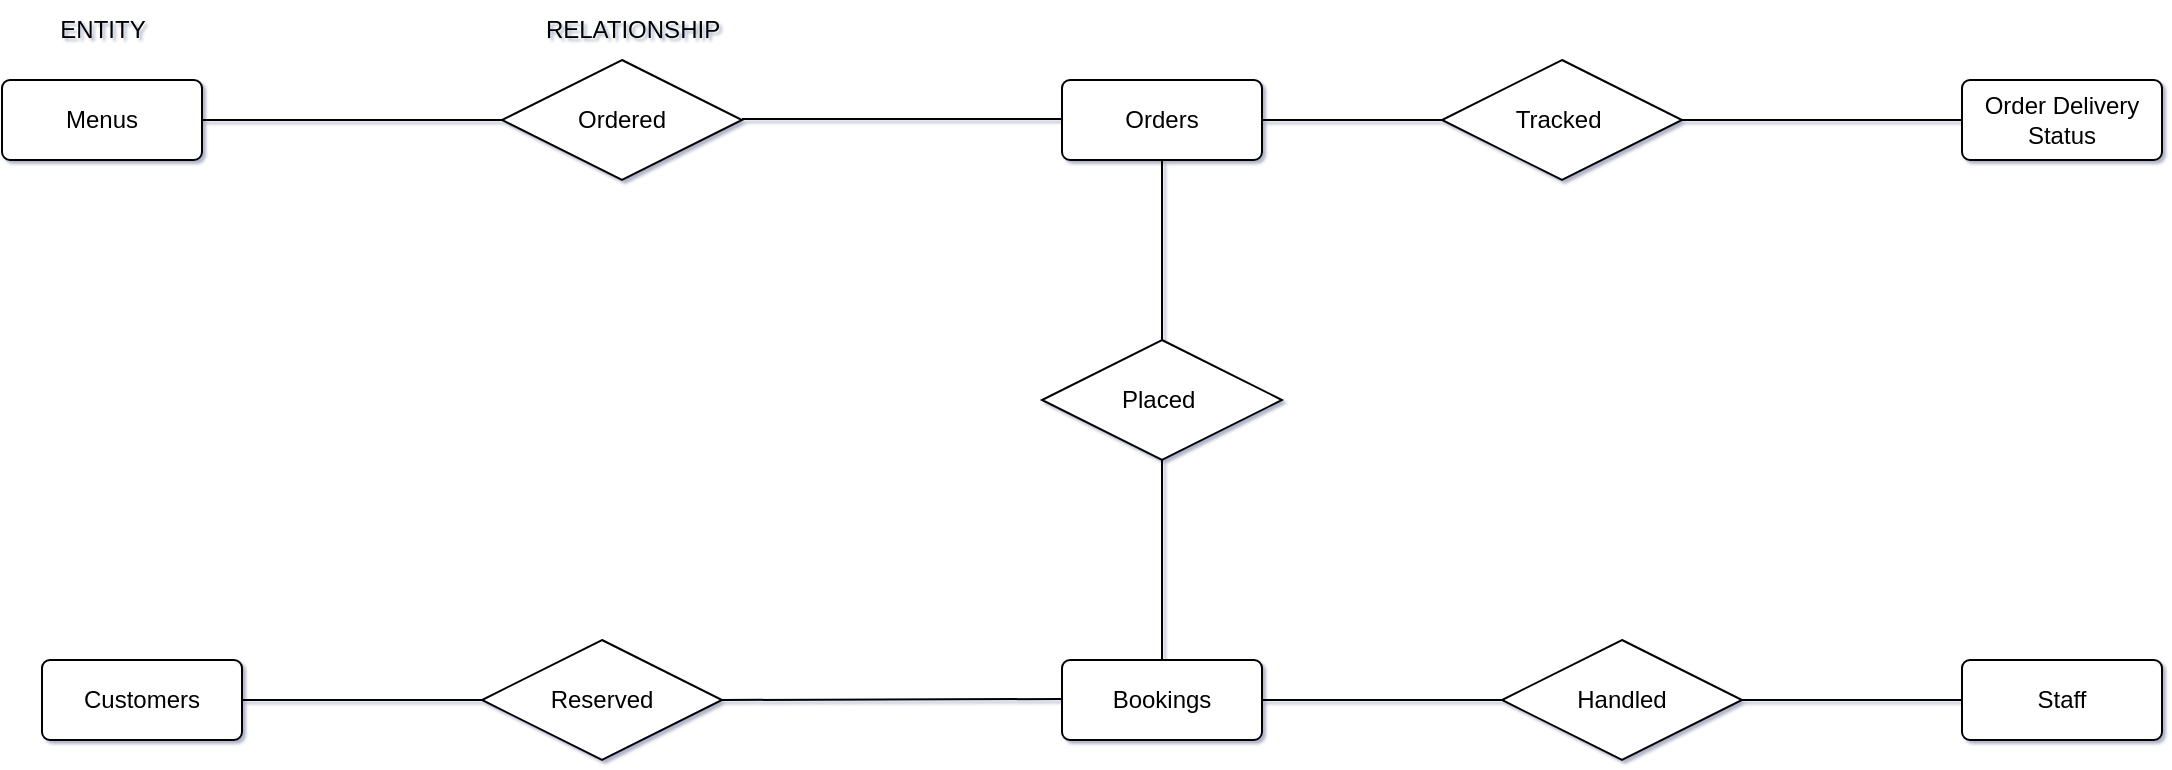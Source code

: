 <mxfile version="26.1.1" pages="2">
  <diagram id="C5RBs43oDa-KdzZeNtuy" name="Page-1">
    <mxGraphModel dx="1434" dy="833" grid="1" gridSize="10" guides="1" tooltips="1" connect="1" arrows="1" fold="1" page="1" pageScale="1" pageWidth="1169" pageHeight="827" background="none" math="0" shadow="1">
      <root>
        <mxCell id="WIyWlLk6GJQsqaUBKTNV-0" />
        <mxCell id="WIyWlLk6GJQsqaUBKTNV-1" parent="WIyWlLk6GJQsqaUBKTNV-0" />
        <mxCell id="av4xHqCjSDHcvdb_Rm_L-2" value="Menus" style="rounded=1;arcSize=10;whiteSpace=wrap;html=1;align=center;" vertex="1" parent="WIyWlLk6GJQsqaUBKTNV-1">
          <mxGeometry x="10" y="140" width="100" height="40" as="geometry" />
        </mxCell>
        <mxCell id="av4xHqCjSDHcvdb_Rm_L-3" value="Orders" style="rounded=1;arcSize=10;whiteSpace=wrap;html=1;align=center;" vertex="1" parent="WIyWlLk6GJQsqaUBKTNV-1">
          <mxGeometry x="540" y="140" width="100" height="40" as="geometry" />
        </mxCell>
        <mxCell id="av4xHqCjSDHcvdb_Rm_L-4" value="Order Delivery&lt;div&gt;Status&lt;/div&gt;" style="rounded=1;arcSize=10;whiteSpace=wrap;html=1;align=center;" vertex="1" parent="WIyWlLk6GJQsqaUBKTNV-1">
          <mxGeometry x="990" y="140" width="100" height="40" as="geometry" />
        </mxCell>
        <mxCell id="av4xHqCjSDHcvdb_Rm_L-5" value="Ordered" style="shape=rhombus;perimeter=rhombusPerimeter;whiteSpace=wrap;html=1;align=center;" vertex="1" parent="WIyWlLk6GJQsqaUBKTNV-1">
          <mxGeometry x="260" y="130" width="120" height="60" as="geometry" />
        </mxCell>
        <mxCell id="av4xHqCjSDHcvdb_Rm_L-6" value="Tracked&amp;nbsp;" style="shape=rhombus;perimeter=rhombusPerimeter;whiteSpace=wrap;html=1;align=center;" vertex="1" parent="WIyWlLk6GJQsqaUBKTNV-1">
          <mxGeometry x="730" y="130" width="120" height="60" as="geometry" />
        </mxCell>
        <mxCell id="m0RRnaIdB3__Q9ZLl9yL-17" style="edgeStyle=orthogonalEdgeStyle;rounded=0;orthogonalLoop=1;jettySize=auto;html=1;exitX=0.5;exitY=0;exitDx=0;exitDy=0;" edge="1" parent="WIyWlLk6GJQsqaUBKTNV-1" source="av4xHqCjSDHcvdb_Rm_L-13">
          <mxGeometry relative="1" as="geometry">
            <mxPoint x="590" y="440" as="targetPoint" />
          </mxGeometry>
        </mxCell>
        <mxCell id="av4xHqCjSDHcvdb_Rm_L-13" value="Bookings" style="rounded=1;arcSize=10;whiteSpace=wrap;html=1;align=center;" vertex="1" parent="WIyWlLk6GJQsqaUBKTNV-1">
          <mxGeometry x="540" y="430" width="100" height="40" as="geometry" />
        </mxCell>
        <mxCell id="av4xHqCjSDHcvdb_Rm_L-14" value="Placed&amp;nbsp;" style="shape=rhombus;perimeter=rhombusPerimeter;whiteSpace=wrap;html=1;align=center;" vertex="1" parent="WIyWlLk6GJQsqaUBKTNV-1">
          <mxGeometry x="530" y="270" width="120" height="60" as="geometry" />
        </mxCell>
        <mxCell id="m0RRnaIdB3__Q9ZLl9yL-0" value="Customers" style="rounded=1;arcSize=10;whiteSpace=wrap;html=1;align=center;" vertex="1" parent="WIyWlLk6GJQsqaUBKTNV-1">
          <mxGeometry x="30" y="430" width="100" height="40" as="geometry" />
        </mxCell>
        <mxCell id="m0RRnaIdB3__Q9ZLl9yL-1" value="Reserved" style="shape=rhombus;perimeter=rhombusPerimeter;whiteSpace=wrap;html=1;align=center;" vertex="1" parent="WIyWlLk6GJQsqaUBKTNV-1">
          <mxGeometry x="250" y="420" width="120" height="60" as="geometry" />
        </mxCell>
        <mxCell id="m0RRnaIdB3__Q9ZLl9yL-6" value="" style="line;strokeWidth=1;rotatable=0;dashed=0;labelPosition=right;align=left;verticalAlign=middle;spacingTop=0;spacingLeft=6;points=[];portConstraint=eastwest;" vertex="1" parent="WIyWlLk6GJQsqaUBKTNV-1">
          <mxGeometry x="640" y="155" width="90" height="10" as="geometry" />
        </mxCell>
        <mxCell id="m0RRnaIdB3__Q9ZLl9yL-7" value="" style="endArrow=none;html=1;rounded=0;" edge="1" parent="WIyWlLk6GJQsqaUBKTNV-1">
          <mxGeometry relative="1" as="geometry">
            <mxPoint x="380" y="159.5" as="sourcePoint" />
            <mxPoint x="540" y="159.5" as="targetPoint" />
          </mxGeometry>
        </mxCell>
        <mxCell id="m0RRnaIdB3__Q9ZLl9yL-9" value="" style="endArrow=none;html=1;rounded=0;exitX=1;exitY=0.5;exitDx=0;exitDy=0;" edge="1" parent="WIyWlLk6GJQsqaUBKTNV-1" source="av4xHqCjSDHcvdb_Rm_L-2">
          <mxGeometry relative="1" as="geometry">
            <mxPoint x="120" y="159.5" as="sourcePoint" />
            <mxPoint x="260" y="160" as="targetPoint" />
          </mxGeometry>
        </mxCell>
        <mxCell id="m0RRnaIdB3__Q9ZLl9yL-5" value="" style="line;strokeWidth=1;rotatable=0;dashed=0;labelPosition=right;align=left;verticalAlign=middle;spacingTop=0;spacingLeft=6;points=[];portConstraint=eastwest;" vertex="1" parent="WIyWlLk6GJQsqaUBKTNV-1">
          <mxGeometry x="850" y="155" width="140" height="10" as="geometry" />
        </mxCell>
        <mxCell id="m0RRnaIdB3__Q9ZLl9yL-14" value="" style="endArrow=none;html=1;rounded=0;exitX=0.5;exitY=1;exitDx=0;exitDy=0;" edge="1" parent="WIyWlLk6GJQsqaUBKTNV-1" source="av4xHqCjSDHcvdb_Rm_L-3" target="av4xHqCjSDHcvdb_Rm_L-14">
          <mxGeometry relative="1" as="geometry">
            <mxPoint x="510" y="230" as="sourcePoint" />
            <mxPoint x="670" y="230" as="targetPoint" />
            <Array as="points">
              <mxPoint x="590" y="240" />
            </Array>
          </mxGeometry>
        </mxCell>
        <mxCell id="m0RRnaIdB3__Q9ZLl9yL-16" value="" style="endArrow=none;html=1;rounded=0;exitX=0.5;exitY=1;exitDx=0;exitDy=0;" edge="1" parent="WIyWlLk6GJQsqaUBKTNV-1" source="av4xHqCjSDHcvdb_Rm_L-14">
          <mxGeometry relative="1" as="geometry">
            <mxPoint x="490" y="420" as="sourcePoint" />
            <mxPoint x="590" y="430" as="targetPoint" />
          </mxGeometry>
        </mxCell>
        <mxCell id="m0RRnaIdB3__Q9ZLl9yL-19" value="" style="endArrow=none;html=1;rounded=0;exitX=1;exitY=0.5;exitDx=0;exitDy=0;" edge="1" parent="WIyWlLk6GJQsqaUBKTNV-1" source="m0RRnaIdB3__Q9ZLl9yL-1">
          <mxGeometry relative="1" as="geometry">
            <mxPoint x="380" y="449.5" as="sourcePoint" />
            <mxPoint x="540" y="449.5" as="targetPoint" />
            <Array as="points" />
          </mxGeometry>
        </mxCell>
        <mxCell id="m0RRnaIdB3__Q9ZLl9yL-21" value="" style="line;strokeWidth=1;rotatable=0;dashed=0;labelPosition=right;align=left;verticalAlign=middle;spacingTop=0;spacingLeft=6;points=[];portConstraint=eastwest;" vertex="1" parent="WIyWlLk6GJQsqaUBKTNV-1">
          <mxGeometry x="130" y="445" width="120" height="10" as="geometry" />
        </mxCell>
        <mxCell id="m0RRnaIdB3__Q9ZLl9yL-23" value="Staff" style="rounded=1;arcSize=10;whiteSpace=wrap;html=1;align=center;" vertex="1" parent="WIyWlLk6GJQsqaUBKTNV-1">
          <mxGeometry x="990" y="430" width="100" height="40" as="geometry" />
        </mxCell>
        <mxCell id="m0RRnaIdB3__Q9ZLl9yL-24" value="Handled" style="shape=rhombus;perimeter=rhombusPerimeter;whiteSpace=wrap;html=1;align=center;" vertex="1" parent="WIyWlLk6GJQsqaUBKTNV-1">
          <mxGeometry x="760" y="420" width="120" height="60" as="geometry" />
        </mxCell>
        <mxCell id="m0RRnaIdB3__Q9ZLl9yL-25" value="" style="line;strokeWidth=1;rotatable=0;dashed=0;labelPosition=right;align=left;verticalAlign=middle;spacingTop=0;spacingLeft=6;points=[];portConstraint=eastwest;" vertex="1" parent="WIyWlLk6GJQsqaUBKTNV-1">
          <mxGeometry x="640" y="445" width="120" height="10" as="geometry" />
        </mxCell>
        <mxCell id="m0RRnaIdB3__Q9ZLl9yL-26" value="" style="line;strokeWidth=1;rotatable=0;dashed=0;labelPosition=right;align=left;verticalAlign=middle;spacingTop=0;spacingLeft=6;points=[];portConstraint=eastwest;" vertex="1" parent="WIyWlLk6GJQsqaUBKTNV-1">
          <mxGeometry x="880" y="445" width="110" height="10" as="geometry" />
        </mxCell>
        <mxCell id="LLdyrN0YOCdEpBnMR91L-1" value="ENTITY" style="text;html=1;align=center;verticalAlign=middle;resizable=0;points=[];autosize=1;strokeColor=none;fillColor=none;" vertex="1" parent="WIyWlLk6GJQsqaUBKTNV-1">
          <mxGeometry x="25" y="100" width="70" height="30" as="geometry" />
        </mxCell>
        <mxCell id="LLdyrN0YOCdEpBnMR91L-2" value="RELATIONSHIP" style="text;html=1;align=center;verticalAlign=middle;resizable=0;points=[];autosize=1;strokeColor=none;fillColor=none;" vertex="1" parent="WIyWlLk6GJQsqaUBKTNV-1">
          <mxGeometry x="270" y="100" width="110" height="30" as="geometry" />
        </mxCell>
      </root>
    </mxGraphModel>
  </diagram>
  <diagram id="TRwtVuFiXbBQEnjJQKV3" name="Page-2">
    <mxGraphModel dx="1434" dy="833" grid="1" gridSize="10" guides="1" tooltips="1" connect="1" arrows="1" fold="1" page="1" pageScale="1" pageWidth="1169" pageHeight="827" math="0" shadow="1">
      <root>
        <mxCell id="0" />
        <mxCell id="1" parent="0" />
        <mxCell id="u8JlCcxTNi19yiiQ3hsz-1" value="Menus" style="shape=table;startSize=30;container=1;collapsible=1;childLayout=tableLayout;fixedRows=1;rowLines=0;fontStyle=1;align=center;resizeLast=1;html=1;" parent="1" vertex="1">
          <mxGeometry x="50" y="140" width="180" height="180" as="geometry" />
        </mxCell>
        <mxCell id="u8JlCcxTNi19yiiQ3hsz-2" value="" style="shape=tableRow;horizontal=0;startSize=0;swimlaneHead=0;swimlaneBody=0;fillColor=none;collapsible=0;dropTarget=0;points=[[0,0.5],[1,0.5]];portConstraint=eastwest;top=0;left=0;right=0;bottom=1;" parent="u8JlCcxTNi19yiiQ3hsz-1" vertex="1">
          <mxGeometry y="30" width="180" height="30" as="geometry" />
        </mxCell>
        <mxCell id="u8JlCcxTNi19yiiQ3hsz-3" value="PK" style="shape=partialRectangle;connectable=0;fillColor=none;top=0;left=0;bottom=0;right=0;fontStyle=1;overflow=hidden;whiteSpace=wrap;html=1;" parent="u8JlCcxTNi19yiiQ3hsz-2" vertex="1">
          <mxGeometry width="30" height="30" as="geometry">
            <mxRectangle width="30" height="30" as="alternateBounds" />
          </mxGeometry>
        </mxCell>
        <mxCell id="u8JlCcxTNi19yiiQ3hsz-4" value="Menu_ID" style="shape=partialRectangle;connectable=0;fillColor=none;top=0;left=0;bottom=0;right=0;align=left;spacingLeft=6;fontStyle=5;overflow=hidden;whiteSpace=wrap;html=1;" parent="u8JlCcxTNi19yiiQ3hsz-2" vertex="1">
          <mxGeometry x="30" width="150" height="30" as="geometry">
            <mxRectangle width="150" height="30" as="alternateBounds" />
          </mxGeometry>
        </mxCell>
        <mxCell id="u8JlCcxTNi19yiiQ3hsz-5" value="" style="shape=tableRow;horizontal=0;startSize=0;swimlaneHead=0;swimlaneBody=0;fillColor=none;collapsible=0;dropTarget=0;points=[[0,0.5],[1,0.5]];portConstraint=eastwest;top=0;left=0;right=0;bottom=0;" parent="u8JlCcxTNi19yiiQ3hsz-1" vertex="1">
          <mxGeometry y="60" width="180" height="30" as="geometry" />
        </mxCell>
        <mxCell id="u8JlCcxTNi19yiiQ3hsz-6" value="" style="shape=partialRectangle;connectable=0;fillColor=none;top=0;left=0;bottom=0;right=0;editable=1;overflow=hidden;whiteSpace=wrap;html=1;" parent="u8JlCcxTNi19yiiQ3hsz-5" vertex="1">
          <mxGeometry width="30" height="30" as="geometry">
            <mxRectangle width="30" height="30" as="alternateBounds" />
          </mxGeometry>
        </mxCell>
        <mxCell id="u8JlCcxTNi19yiiQ3hsz-7" value="Menu_Item" style="shape=partialRectangle;connectable=0;fillColor=none;top=0;left=0;bottom=0;right=0;align=left;spacingLeft=6;overflow=hidden;whiteSpace=wrap;html=1;" parent="u8JlCcxTNi19yiiQ3hsz-5" vertex="1">
          <mxGeometry x="30" width="150" height="30" as="geometry">
            <mxRectangle width="150" height="30" as="alternateBounds" />
          </mxGeometry>
        </mxCell>
        <mxCell id="u8JlCcxTNi19yiiQ3hsz-8" value="" style="shape=tableRow;horizontal=0;startSize=0;swimlaneHead=0;swimlaneBody=0;fillColor=none;collapsible=0;dropTarget=0;points=[[0,0.5],[1,0.5]];portConstraint=eastwest;top=0;left=0;right=0;bottom=0;" parent="u8JlCcxTNi19yiiQ3hsz-1" vertex="1">
          <mxGeometry y="90" width="180" height="30" as="geometry" />
        </mxCell>
        <mxCell id="u8JlCcxTNi19yiiQ3hsz-9" value="" style="shape=partialRectangle;connectable=0;fillColor=none;top=0;left=0;bottom=0;right=0;editable=1;overflow=hidden;whiteSpace=wrap;html=1;" parent="u8JlCcxTNi19yiiQ3hsz-8" vertex="1">
          <mxGeometry width="30" height="30" as="geometry">
            <mxRectangle width="30" height="30" as="alternateBounds" />
          </mxGeometry>
        </mxCell>
        <mxCell id="u8JlCcxTNi19yiiQ3hsz-10" value="Menu_Type" style="shape=partialRectangle;connectable=0;fillColor=none;top=0;left=0;bottom=0;right=0;align=left;spacingLeft=6;overflow=hidden;whiteSpace=wrap;html=1;" parent="u8JlCcxTNi19yiiQ3hsz-8" vertex="1">
          <mxGeometry x="30" width="150" height="30" as="geometry">
            <mxRectangle width="150" height="30" as="alternateBounds" />
          </mxGeometry>
        </mxCell>
        <mxCell id="u8JlCcxTNi19yiiQ3hsz-11" value="" style="shape=tableRow;horizontal=0;startSize=0;swimlaneHead=0;swimlaneBody=0;fillColor=none;collapsible=0;dropTarget=0;points=[[0,0.5],[1,0.5]];portConstraint=eastwest;top=0;left=0;right=0;bottom=0;" parent="u8JlCcxTNi19yiiQ3hsz-1" vertex="1">
          <mxGeometry y="120" width="180" height="30" as="geometry" />
        </mxCell>
        <mxCell id="u8JlCcxTNi19yiiQ3hsz-12" value="" style="shape=partialRectangle;connectable=0;fillColor=none;top=0;left=0;bottom=0;right=0;editable=1;overflow=hidden;whiteSpace=wrap;html=1;" parent="u8JlCcxTNi19yiiQ3hsz-11" vertex="1">
          <mxGeometry width="30" height="30" as="geometry">
            <mxRectangle width="30" height="30" as="alternateBounds" />
          </mxGeometry>
        </mxCell>
        <mxCell id="u8JlCcxTNi19yiiQ3hsz-13" value="Cuisine&amp;nbsp;" style="shape=partialRectangle;connectable=0;fillColor=none;top=0;left=0;bottom=0;right=0;align=left;spacingLeft=6;overflow=hidden;whiteSpace=wrap;html=1;" parent="u8JlCcxTNi19yiiQ3hsz-11" vertex="1">
          <mxGeometry x="30" width="150" height="30" as="geometry">
            <mxRectangle width="150" height="30" as="alternateBounds" />
          </mxGeometry>
        </mxCell>
        <mxCell id="u8JlCcxTNi19yiiQ3hsz-122" value="" style="shape=tableRow;horizontal=0;startSize=0;swimlaneHead=0;swimlaneBody=0;fillColor=none;collapsible=0;dropTarget=0;points=[[0,0.5],[1,0.5]];portConstraint=eastwest;top=0;left=0;right=0;bottom=0;" parent="u8JlCcxTNi19yiiQ3hsz-1" vertex="1">
          <mxGeometry y="150" width="180" height="30" as="geometry" />
        </mxCell>
        <mxCell id="u8JlCcxTNi19yiiQ3hsz-123" value="" style="shape=partialRectangle;connectable=0;fillColor=none;top=0;left=0;bottom=0;right=0;editable=1;overflow=hidden;whiteSpace=wrap;html=1;" parent="u8JlCcxTNi19yiiQ3hsz-122" vertex="1">
          <mxGeometry width="30" height="30" as="geometry">
            <mxRectangle width="30" height="30" as="alternateBounds" />
          </mxGeometry>
        </mxCell>
        <mxCell id="u8JlCcxTNi19yiiQ3hsz-124" value="Price" style="shape=partialRectangle;connectable=0;fillColor=none;top=0;left=0;bottom=0;right=0;align=left;spacingLeft=6;overflow=hidden;whiteSpace=wrap;html=1;" parent="u8JlCcxTNi19yiiQ3hsz-122" vertex="1">
          <mxGeometry x="30" width="150" height="30" as="geometry">
            <mxRectangle width="150" height="30" as="alternateBounds" />
          </mxGeometry>
        </mxCell>
        <mxCell id="-wfafzFyJL1dHPv_Vc5X-53" value="" style="fontSize=12;html=1;endArrow=ERzeroToMany;startArrow=ERmandOne;rounded=0;edgeStyle=orthogonalEdgeStyle;curved=1;entryX=1;entryY=0.5;entryDx=0;entryDy=0;exitX=0.006;exitY=0.733;exitDx=0;exitDy=0;exitPerimeter=0;" parent="1" source="u8JlCcxTNi19yiiQ3hsz-80" target="-wfafzFyJL1dHPv_Vc5X-23" edge="1">
          <mxGeometry width="100" height="100" relative="1" as="geometry">
            <mxPoint x="900" y="670" as="sourcePoint" />
            <mxPoint x="740" y="530" as="targetPoint" />
            <Array as="points">
              <mxPoint x="900" y="562" />
              <mxPoint x="900" y="585" />
              <mxPoint x="741" y="585" />
              <mxPoint x="741" y="605" />
            </Array>
          </mxGeometry>
        </mxCell>
        <mxCell id="u8JlCcxTNi19yiiQ3hsz-27" value="Orders" style="shape=table;startSize=30;container=1;collapsible=1;childLayout=tableLayout;fixedRows=1;rowLines=0;fontStyle=1;align=center;resizeLast=1;html=1;whiteSpace=wrap;" parent="1" vertex="1">
          <mxGeometry x="495" y="140" width="185" height="220" as="geometry" />
        </mxCell>
        <mxCell id="u8JlCcxTNi19yiiQ3hsz-28" value="" style="shape=tableRow;horizontal=0;startSize=0;swimlaneHead=0;swimlaneBody=0;fillColor=none;collapsible=0;dropTarget=0;points=[[0,0.5],[1,0.5]];portConstraint=eastwest;top=0;left=0;right=0;bottom=0;html=1;" parent="u8JlCcxTNi19yiiQ3hsz-27" vertex="1">
          <mxGeometry y="30" width="185" height="30" as="geometry" />
        </mxCell>
        <mxCell id="u8JlCcxTNi19yiiQ3hsz-29" value="PK" style="shape=partialRectangle;connectable=0;fillColor=none;top=0;left=0;bottom=0;right=0;fontStyle=1;overflow=hidden;html=1;whiteSpace=wrap;" parent="u8JlCcxTNi19yiiQ3hsz-28" vertex="1">
          <mxGeometry width="45" height="30" as="geometry">
            <mxRectangle width="45" height="30" as="alternateBounds" />
          </mxGeometry>
        </mxCell>
        <mxCell id="u8JlCcxTNi19yiiQ3hsz-30" value="Order_ID" style="shape=partialRectangle;connectable=0;fillColor=none;top=0;left=0;bottom=0;right=0;align=left;spacingLeft=6;fontStyle=5;overflow=hidden;html=1;whiteSpace=wrap;" parent="u8JlCcxTNi19yiiQ3hsz-28" vertex="1">
          <mxGeometry x="45" width="140" height="30" as="geometry">
            <mxRectangle width="140" height="30" as="alternateBounds" />
          </mxGeometry>
        </mxCell>
        <mxCell id="u8JlCcxTNi19yiiQ3hsz-31" value="" style="shape=tableRow;horizontal=0;startSize=0;swimlaneHead=0;swimlaneBody=0;fillColor=none;collapsible=0;dropTarget=0;points=[[0,0.5],[1,0.5]];portConstraint=eastwest;top=0;left=0;right=0;bottom=1;html=1;" parent="u8JlCcxTNi19yiiQ3hsz-27" vertex="1">
          <mxGeometry y="60" width="185" height="40" as="geometry" />
        </mxCell>
        <mxCell id="u8JlCcxTNi19yiiQ3hsz-32" value="FK1" style="shape=partialRectangle;connectable=0;fillColor=none;top=0;left=0;bottom=0;right=0;fontStyle=1;overflow=hidden;html=1;whiteSpace=wrap;" parent="u8JlCcxTNi19yiiQ3hsz-31" vertex="1">
          <mxGeometry width="45" height="40" as="geometry">
            <mxRectangle width="45" height="40" as="alternateBounds" />
          </mxGeometry>
        </mxCell>
        <mxCell id="u8JlCcxTNi19yiiQ3hsz-33" value="Menu_ID" style="shape=partialRectangle;connectable=0;fillColor=none;top=0;left=0;bottom=0;right=0;align=left;spacingLeft=6;fontStyle=5;overflow=hidden;html=1;whiteSpace=wrap;" parent="u8JlCcxTNi19yiiQ3hsz-31" vertex="1">
          <mxGeometry x="45" width="140" height="40" as="geometry">
            <mxRectangle width="140" height="40" as="alternateBounds" />
          </mxGeometry>
        </mxCell>
        <mxCell id="-wfafzFyJL1dHPv_Vc5X-14" value="" style="shape=tableRow;horizontal=0;startSize=0;swimlaneHead=0;swimlaneBody=0;fillColor=none;collapsible=0;dropTarget=0;points=[[0,0.5],[1,0.5]];portConstraint=eastwest;top=0;left=0;right=0;bottom=1;html=1;" parent="u8JlCcxTNi19yiiQ3hsz-27" vertex="1">
          <mxGeometry y="100" width="185" height="30" as="geometry" />
        </mxCell>
        <mxCell id="-wfafzFyJL1dHPv_Vc5X-15" value="FK2" style="shape=partialRectangle;connectable=0;fillColor=none;top=0;left=0;bottom=0;right=0;fontStyle=1;overflow=hidden;html=1;whiteSpace=wrap;" parent="-wfafzFyJL1dHPv_Vc5X-14" vertex="1">
          <mxGeometry width="45" height="30" as="geometry">
            <mxRectangle width="45" height="30" as="alternateBounds" />
          </mxGeometry>
        </mxCell>
        <mxCell id="-wfafzFyJL1dHPv_Vc5X-16" value="Status_ID" style="shape=partialRectangle;connectable=0;fillColor=none;top=0;left=0;bottom=0;right=0;align=left;spacingLeft=6;fontStyle=5;overflow=hidden;html=1;whiteSpace=wrap;" parent="-wfafzFyJL1dHPv_Vc5X-14" vertex="1">
          <mxGeometry x="45" width="140" height="30" as="geometry">
            <mxRectangle width="140" height="30" as="alternateBounds" />
          </mxGeometry>
        </mxCell>
        <mxCell id="-wfafzFyJL1dHPv_Vc5X-17" value="" style="shape=tableRow;horizontal=0;startSize=0;swimlaneHead=0;swimlaneBody=0;fillColor=none;collapsible=0;dropTarget=0;points=[[0,0.5],[1,0.5]];portConstraint=eastwest;top=0;left=0;right=0;bottom=1;html=1;" parent="u8JlCcxTNi19yiiQ3hsz-27" vertex="1">
          <mxGeometry y="130" width="185" height="30" as="geometry" />
        </mxCell>
        <mxCell id="-wfafzFyJL1dHPv_Vc5X-18" value="FK3" style="shape=partialRectangle;connectable=0;fillColor=none;top=0;left=0;bottom=0;right=0;fontStyle=1;overflow=hidden;html=1;whiteSpace=wrap;" parent="-wfafzFyJL1dHPv_Vc5X-17" vertex="1">
          <mxGeometry width="45" height="30" as="geometry">
            <mxRectangle width="45" height="30" as="alternateBounds" />
          </mxGeometry>
        </mxCell>
        <mxCell id="-wfafzFyJL1dHPv_Vc5X-19" value="Booking_ID" style="shape=partialRectangle;connectable=0;fillColor=none;top=0;left=0;bottom=0;right=0;align=left;spacingLeft=6;fontStyle=5;overflow=hidden;html=1;whiteSpace=wrap;" parent="-wfafzFyJL1dHPv_Vc5X-17" vertex="1">
          <mxGeometry x="45" width="140" height="30" as="geometry">
            <mxRectangle width="140" height="30" as="alternateBounds" />
          </mxGeometry>
        </mxCell>
        <mxCell id="u8JlCcxTNi19yiiQ3hsz-34" value="" style="shape=tableRow;horizontal=0;startSize=0;swimlaneHead=0;swimlaneBody=0;fillColor=none;collapsible=0;dropTarget=0;points=[[0,0.5],[1,0.5]];portConstraint=eastwest;top=0;left=0;right=0;bottom=0;html=1;" parent="u8JlCcxTNi19yiiQ3hsz-27" vertex="1">
          <mxGeometry y="160" width="185" height="30" as="geometry" />
        </mxCell>
        <mxCell id="u8JlCcxTNi19yiiQ3hsz-35" value="" style="shape=partialRectangle;connectable=0;fillColor=none;top=0;left=0;bottom=0;right=0;editable=1;overflow=hidden;html=1;whiteSpace=wrap;" parent="u8JlCcxTNi19yiiQ3hsz-34" vertex="1">
          <mxGeometry width="45" height="30" as="geometry">
            <mxRectangle width="45" height="30" as="alternateBounds" />
          </mxGeometry>
        </mxCell>
        <mxCell id="u8JlCcxTNi19yiiQ3hsz-36" value="Quantity" style="shape=partialRectangle;connectable=0;fillColor=none;top=0;left=0;bottom=0;right=0;align=left;spacingLeft=6;overflow=hidden;html=1;whiteSpace=wrap;" parent="u8JlCcxTNi19yiiQ3hsz-34" vertex="1">
          <mxGeometry x="45" width="140" height="30" as="geometry">
            <mxRectangle width="140" height="30" as="alternateBounds" />
          </mxGeometry>
        </mxCell>
        <mxCell id="-wfafzFyJL1dHPv_Vc5X-75" value="" style="shape=tableRow;horizontal=0;startSize=0;swimlaneHead=0;swimlaneBody=0;fillColor=none;collapsible=0;dropTarget=0;points=[[0,0.5],[1,0.5]];portConstraint=eastwest;top=0;left=0;right=0;bottom=0;html=1;" parent="u8JlCcxTNi19yiiQ3hsz-27" vertex="1">
          <mxGeometry y="190" width="185" height="30" as="geometry" />
        </mxCell>
        <mxCell id="-wfafzFyJL1dHPv_Vc5X-76" value="" style="shape=partialRectangle;connectable=0;fillColor=none;top=0;left=0;bottom=0;right=0;editable=1;overflow=hidden;html=1;whiteSpace=wrap;" parent="-wfafzFyJL1dHPv_Vc5X-75" vertex="1">
          <mxGeometry width="45" height="30" as="geometry">
            <mxRectangle width="45" height="30" as="alternateBounds" />
          </mxGeometry>
        </mxCell>
        <mxCell id="-wfafzFyJL1dHPv_Vc5X-77" value="Bill_Amount" style="shape=partialRectangle;connectable=0;fillColor=none;top=0;left=0;bottom=0;right=0;align=left;spacingLeft=6;overflow=hidden;html=1;whiteSpace=wrap;" parent="-wfafzFyJL1dHPv_Vc5X-75" vertex="1">
          <mxGeometry x="45" width="140" height="30" as="geometry">
            <mxRectangle width="140" height="30" as="alternateBounds" />
          </mxGeometry>
        </mxCell>
        <mxCell id="u8JlCcxTNi19yiiQ3hsz-40" value="Bookings" style="shape=table;startSize=30;container=1;collapsible=1;childLayout=tableLayout;fixedRows=1;rowLines=0;fontStyle=1;align=center;resizeLast=1;html=1;whiteSpace=wrap;" parent="1" vertex="1">
          <mxGeometry x="510" y="500" width="180" height="180" as="geometry" />
        </mxCell>
        <mxCell id="u8JlCcxTNi19yiiQ3hsz-41" value="" style="shape=tableRow;horizontal=0;startSize=0;swimlaneHead=0;swimlaneBody=0;fillColor=none;collapsible=0;dropTarget=0;points=[[0,0.5],[1,0.5]];portConstraint=eastwest;top=0;left=0;right=0;bottom=0;html=1;" parent="u8JlCcxTNi19yiiQ3hsz-40" vertex="1">
          <mxGeometry y="30" width="180" height="30" as="geometry" />
        </mxCell>
        <mxCell id="u8JlCcxTNi19yiiQ3hsz-42" value="PK" style="shape=partialRectangle;connectable=0;fillColor=none;top=0;left=0;bottom=0;right=0;fontStyle=1;overflow=hidden;html=1;whiteSpace=wrap;" parent="u8JlCcxTNi19yiiQ3hsz-41" vertex="1">
          <mxGeometry width="40" height="30" as="geometry">
            <mxRectangle width="40" height="30" as="alternateBounds" />
          </mxGeometry>
        </mxCell>
        <mxCell id="u8JlCcxTNi19yiiQ3hsz-43" value="Booking_ID" style="shape=partialRectangle;connectable=0;fillColor=none;top=0;left=0;bottom=0;right=0;align=left;spacingLeft=6;fontStyle=5;overflow=hidden;html=1;whiteSpace=wrap;" parent="u8JlCcxTNi19yiiQ3hsz-41" vertex="1">
          <mxGeometry x="40" width="140" height="30" as="geometry">
            <mxRectangle width="140" height="30" as="alternateBounds" />
          </mxGeometry>
        </mxCell>
        <mxCell id="u8JlCcxTNi19yiiQ3hsz-44" value="" style="shape=tableRow;horizontal=0;startSize=0;swimlaneHead=0;swimlaneBody=0;fillColor=none;collapsible=0;dropTarget=0;points=[[0,0.5],[1,0.5]];portConstraint=eastwest;top=0;left=0;right=0;bottom=1;html=1;" parent="u8JlCcxTNi19yiiQ3hsz-40" vertex="1">
          <mxGeometry y="60" width="180" height="30" as="geometry" />
        </mxCell>
        <mxCell id="u8JlCcxTNi19yiiQ3hsz-45" value="FK1" style="shape=partialRectangle;connectable=0;fillColor=none;top=0;left=0;bottom=0;right=0;fontStyle=1;overflow=hidden;html=1;whiteSpace=wrap;" parent="u8JlCcxTNi19yiiQ3hsz-44" vertex="1">
          <mxGeometry width="40" height="30" as="geometry">
            <mxRectangle width="40" height="30" as="alternateBounds" />
          </mxGeometry>
        </mxCell>
        <mxCell id="u8JlCcxTNi19yiiQ3hsz-46" value="Customer_ID" style="shape=partialRectangle;connectable=0;fillColor=none;top=0;left=0;bottom=0;right=0;align=left;spacingLeft=6;fontStyle=5;overflow=hidden;html=1;whiteSpace=wrap;" parent="u8JlCcxTNi19yiiQ3hsz-44" vertex="1">
          <mxGeometry x="40" width="140" height="30" as="geometry">
            <mxRectangle width="140" height="30" as="alternateBounds" />
          </mxGeometry>
        </mxCell>
        <mxCell id="-wfafzFyJL1dHPv_Vc5X-23" value="" style="shape=tableRow;horizontal=0;startSize=0;swimlaneHead=0;swimlaneBody=0;fillColor=none;collapsible=0;dropTarget=0;points=[[0,0.5],[1,0.5]];portConstraint=eastwest;top=0;left=0;right=0;bottom=1;html=1;" parent="u8JlCcxTNi19yiiQ3hsz-40" vertex="1">
          <mxGeometry y="90" width="180" height="30" as="geometry" />
        </mxCell>
        <mxCell id="-wfafzFyJL1dHPv_Vc5X-24" value="FK2" style="shape=partialRectangle;connectable=0;fillColor=none;top=0;left=0;bottom=0;right=0;fontStyle=1;overflow=hidden;html=1;whiteSpace=wrap;" parent="-wfafzFyJL1dHPv_Vc5X-23" vertex="1">
          <mxGeometry width="40" height="30" as="geometry">
            <mxRectangle width="40" height="30" as="alternateBounds" />
          </mxGeometry>
        </mxCell>
        <mxCell id="-wfafzFyJL1dHPv_Vc5X-25" value="Staff_ID" style="shape=partialRectangle;connectable=0;fillColor=none;top=0;left=0;bottom=0;right=0;align=left;spacingLeft=6;fontStyle=5;overflow=hidden;html=1;whiteSpace=wrap;" parent="-wfafzFyJL1dHPv_Vc5X-23" vertex="1">
          <mxGeometry x="40" width="140" height="30" as="geometry">
            <mxRectangle width="140" height="30" as="alternateBounds" />
          </mxGeometry>
        </mxCell>
        <mxCell id="u8JlCcxTNi19yiiQ3hsz-50" value="" style="shape=tableRow;horizontal=0;startSize=0;swimlaneHead=0;swimlaneBody=0;fillColor=none;collapsible=0;dropTarget=0;points=[[0,0.5],[1,0.5]];portConstraint=eastwest;top=0;left=0;right=0;bottom=0;html=1;" parent="u8JlCcxTNi19yiiQ3hsz-40" vertex="1">
          <mxGeometry y="120" width="180" height="30" as="geometry" />
        </mxCell>
        <mxCell id="u8JlCcxTNi19yiiQ3hsz-51" value="" style="shape=partialRectangle;connectable=0;fillColor=none;top=0;left=0;bottom=0;right=0;editable=1;overflow=hidden;html=1;whiteSpace=wrap;" parent="u8JlCcxTNi19yiiQ3hsz-50" vertex="1">
          <mxGeometry width="40" height="30" as="geometry">
            <mxRectangle width="40" height="30" as="alternateBounds" />
          </mxGeometry>
        </mxCell>
        <mxCell id="u8JlCcxTNi19yiiQ3hsz-52" value="Table_No" style="shape=partialRectangle;connectable=0;fillColor=none;top=0;left=0;bottom=0;right=0;align=left;spacingLeft=6;overflow=hidden;html=1;whiteSpace=wrap;" parent="u8JlCcxTNi19yiiQ3hsz-50" vertex="1">
          <mxGeometry x="40" width="140" height="30" as="geometry">
            <mxRectangle width="140" height="30" as="alternateBounds" />
          </mxGeometry>
        </mxCell>
        <mxCell id="u8JlCcxTNi19yiiQ3hsz-47" value="" style="shape=tableRow;horizontal=0;startSize=0;swimlaneHead=0;swimlaneBody=0;fillColor=none;collapsible=0;dropTarget=0;points=[[0,0.5],[1,0.5]];portConstraint=eastwest;top=0;left=0;right=0;bottom=0;html=1;" parent="u8JlCcxTNi19yiiQ3hsz-40" vertex="1">
          <mxGeometry y="150" width="180" height="30" as="geometry" />
        </mxCell>
        <mxCell id="u8JlCcxTNi19yiiQ3hsz-48" value="" style="shape=partialRectangle;connectable=0;fillColor=none;top=0;left=0;bottom=0;right=0;editable=1;overflow=hidden;html=1;whiteSpace=wrap;" parent="u8JlCcxTNi19yiiQ3hsz-47" vertex="1">
          <mxGeometry width="40" height="30" as="geometry">
            <mxRectangle width="40" height="30" as="alternateBounds" />
          </mxGeometry>
        </mxCell>
        <mxCell id="u8JlCcxTNi19yiiQ3hsz-49" value="Booking_Slot" style="shape=partialRectangle;connectable=0;fillColor=none;top=0;left=0;bottom=0;right=0;align=left;spacingLeft=6;overflow=hidden;html=1;whiteSpace=wrap;" parent="u8JlCcxTNi19yiiQ3hsz-47" vertex="1">
          <mxGeometry x="40" width="140" height="30" as="geometry">
            <mxRectangle width="140" height="30" as="alternateBounds" />
          </mxGeometry>
        </mxCell>
        <mxCell id="u8JlCcxTNi19yiiQ3hsz-53" value="Customers" style="shape=table;startSize=30;container=1;collapsible=1;childLayout=tableLayout;fixedRows=1;rowLines=0;fontStyle=1;align=center;resizeLast=1;html=1;" parent="1" vertex="1">
          <mxGeometry x="80" y="520" width="180" height="150" as="geometry" />
        </mxCell>
        <mxCell id="u8JlCcxTNi19yiiQ3hsz-54" value="" style="shape=tableRow;horizontal=0;startSize=0;swimlaneHead=0;swimlaneBody=0;fillColor=none;collapsible=0;dropTarget=0;points=[[0,0.5],[1,0.5]];portConstraint=eastwest;top=0;left=0;right=0;bottom=1;" parent="u8JlCcxTNi19yiiQ3hsz-53" vertex="1">
          <mxGeometry y="30" width="180" height="30" as="geometry" />
        </mxCell>
        <mxCell id="u8JlCcxTNi19yiiQ3hsz-55" value="PK" style="shape=partialRectangle;connectable=0;fillColor=none;top=0;left=0;bottom=0;right=0;fontStyle=1;overflow=hidden;whiteSpace=wrap;html=1;" parent="u8JlCcxTNi19yiiQ3hsz-54" vertex="1">
          <mxGeometry width="30" height="30" as="geometry">
            <mxRectangle width="30" height="30" as="alternateBounds" />
          </mxGeometry>
        </mxCell>
        <mxCell id="u8JlCcxTNi19yiiQ3hsz-56" value="Customer_ID&lt;span style=&quot;white-space: pre;&quot;&gt;&#x9;&lt;/span&gt;&lt;span style=&quot;white-space: pre;&quot;&gt;&#x9;&lt;/span&gt;&lt;span style=&quot;white-space: pre;&quot;&gt;&#x9;&lt;/span&gt;&lt;span style=&quot;white-space: pre;&quot;&gt;&#x9;&lt;/span&gt;&lt;span style=&quot;white-space: pre;&quot;&gt;&#x9;&lt;/span&gt;" style="shape=partialRectangle;connectable=0;fillColor=none;top=0;left=0;bottom=0;right=0;align=left;spacingLeft=6;fontStyle=5;overflow=hidden;whiteSpace=wrap;html=1;" parent="u8JlCcxTNi19yiiQ3hsz-54" vertex="1">
          <mxGeometry x="30" width="150" height="30" as="geometry">
            <mxRectangle width="150" height="30" as="alternateBounds" />
          </mxGeometry>
        </mxCell>
        <mxCell id="u8JlCcxTNi19yiiQ3hsz-57" value="" style="shape=tableRow;horizontal=0;startSize=0;swimlaneHead=0;swimlaneBody=0;fillColor=none;collapsible=0;dropTarget=0;points=[[0,0.5],[1,0.5]];portConstraint=eastwest;top=0;left=0;right=0;bottom=0;" parent="u8JlCcxTNi19yiiQ3hsz-53" vertex="1">
          <mxGeometry y="60" width="180" height="30" as="geometry" />
        </mxCell>
        <mxCell id="u8JlCcxTNi19yiiQ3hsz-58" value="" style="shape=partialRectangle;connectable=0;fillColor=none;top=0;left=0;bottom=0;right=0;editable=1;overflow=hidden;whiteSpace=wrap;html=1;" parent="u8JlCcxTNi19yiiQ3hsz-57" vertex="1">
          <mxGeometry width="30" height="30" as="geometry">
            <mxRectangle width="30" height="30" as="alternateBounds" />
          </mxGeometry>
        </mxCell>
        <mxCell id="u8JlCcxTNi19yiiQ3hsz-59" value="Customer_Name" style="shape=partialRectangle;connectable=0;fillColor=none;top=0;left=0;bottom=0;right=0;align=left;spacingLeft=6;overflow=hidden;whiteSpace=wrap;html=1;" parent="u8JlCcxTNi19yiiQ3hsz-57" vertex="1">
          <mxGeometry x="30" width="150" height="30" as="geometry">
            <mxRectangle width="150" height="30" as="alternateBounds" />
          </mxGeometry>
        </mxCell>
        <mxCell id="u8JlCcxTNi19yiiQ3hsz-60" value="" style="shape=tableRow;horizontal=0;startSize=0;swimlaneHead=0;swimlaneBody=0;fillColor=none;collapsible=0;dropTarget=0;points=[[0,0.5],[1,0.5]];portConstraint=eastwest;top=0;left=0;right=0;bottom=0;" parent="u8JlCcxTNi19yiiQ3hsz-53" vertex="1">
          <mxGeometry y="90" width="180" height="30" as="geometry" />
        </mxCell>
        <mxCell id="u8JlCcxTNi19yiiQ3hsz-61" value="" style="shape=partialRectangle;connectable=0;fillColor=none;top=0;left=0;bottom=0;right=0;editable=1;overflow=hidden;whiteSpace=wrap;html=1;" parent="u8JlCcxTNi19yiiQ3hsz-60" vertex="1">
          <mxGeometry width="30" height="30" as="geometry">
            <mxRectangle width="30" height="30" as="alternateBounds" />
          </mxGeometry>
        </mxCell>
        <mxCell id="u8JlCcxTNi19yiiQ3hsz-62" value="Customer_Email" style="shape=partialRectangle;connectable=0;fillColor=none;top=0;left=0;bottom=0;right=0;align=left;spacingLeft=6;overflow=hidden;whiteSpace=wrap;html=1;" parent="u8JlCcxTNi19yiiQ3hsz-60" vertex="1">
          <mxGeometry x="30" width="150" height="30" as="geometry">
            <mxRectangle width="150" height="30" as="alternateBounds" />
          </mxGeometry>
        </mxCell>
        <mxCell id="u8JlCcxTNi19yiiQ3hsz-63" value="" style="shape=tableRow;horizontal=0;startSize=0;swimlaneHead=0;swimlaneBody=0;fillColor=none;collapsible=0;dropTarget=0;points=[[0,0.5],[1,0.5]];portConstraint=eastwest;top=0;left=0;right=0;bottom=0;" parent="u8JlCcxTNi19yiiQ3hsz-53" vertex="1">
          <mxGeometry y="120" width="180" height="30" as="geometry" />
        </mxCell>
        <mxCell id="u8JlCcxTNi19yiiQ3hsz-64" value="" style="shape=partialRectangle;connectable=0;fillColor=none;top=0;left=0;bottom=0;right=0;editable=1;overflow=hidden;whiteSpace=wrap;html=1;" parent="u8JlCcxTNi19yiiQ3hsz-63" vertex="1">
          <mxGeometry width="30" height="30" as="geometry">
            <mxRectangle width="30" height="30" as="alternateBounds" />
          </mxGeometry>
        </mxCell>
        <mxCell id="u8JlCcxTNi19yiiQ3hsz-65" value="Phone_Number" style="shape=partialRectangle;connectable=0;fillColor=none;top=0;left=0;bottom=0;right=0;align=left;spacingLeft=6;overflow=hidden;whiteSpace=wrap;html=1;" parent="u8JlCcxTNi19yiiQ3hsz-63" vertex="1">
          <mxGeometry x="30" width="150" height="30" as="geometry">
            <mxRectangle width="150" height="30" as="alternateBounds" />
          </mxGeometry>
        </mxCell>
        <mxCell id="u8JlCcxTNi19yiiQ3hsz-79" value="Staffs" style="shape=table;startSize=30;container=1;collapsible=1;childLayout=tableLayout;fixedRows=1;rowLines=0;fontStyle=1;align=center;resizeLast=1;html=1;" parent="1" vertex="1">
          <mxGeometry x="930" y="510" width="180" height="210" as="geometry" />
        </mxCell>
        <mxCell id="u8JlCcxTNi19yiiQ3hsz-80" value="" style="shape=tableRow;horizontal=0;startSize=0;swimlaneHead=0;swimlaneBody=0;fillColor=none;collapsible=0;dropTarget=0;points=[[0,0.5],[1,0.5]];portConstraint=eastwest;top=0;left=0;right=0;bottom=1;" parent="u8JlCcxTNi19yiiQ3hsz-79" vertex="1">
          <mxGeometry y="30" width="180" height="30" as="geometry" />
        </mxCell>
        <mxCell id="u8JlCcxTNi19yiiQ3hsz-81" value="PK" style="shape=partialRectangle;connectable=0;fillColor=none;top=0;left=0;bottom=0;right=0;fontStyle=1;overflow=hidden;whiteSpace=wrap;html=1;" parent="u8JlCcxTNi19yiiQ3hsz-80" vertex="1">
          <mxGeometry width="30" height="30" as="geometry">
            <mxRectangle width="30" height="30" as="alternateBounds" />
          </mxGeometry>
        </mxCell>
        <mxCell id="u8JlCcxTNi19yiiQ3hsz-82" value="Staff_ID" style="shape=partialRectangle;connectable=0;fillColor=none;top=0;left=0;bottom=0;right=0;align=left;spacingLeft=6;fontStyle=5;overflow=hidden;whiteSpace=wrap;html=1;" parent="u8JlCcxTNi19yiiQ3hsz-80" vertex="1">
          <mxGeometry x="30" width="150" height="30" as="geometry">
            <mxRectangle width="150" height="30" as="alternateBounds" />
          </mxGeometry>
        </mxCell>
        <mxCell id="u8JlCcxTNi19yiiQ3hsz-83" value="" style="shape=tableRow;horizontal=0;startSize=0;swimlaneHead=0;swimlaneBody=0;fillColor=none;collapsible=0;dropTarget=0;points=[[0,0.5],[1,0.5]];portConstraint=eastwest;top=0;left=0;right=0;bottom=0;" parent="u8JlCcxTNi19yiiQ3hsz-79" vertex="1">
          <mxGeometry y="60" width="180" height="30" as="geometry" />
        </mxCell>
        <mxCell id="u8JlCcxTNi19yiiQ3hsz-84" value="" style="shape=partialRectangle;connectable=0;fillColor=none;top=0;left=0;bottom=0;right=0;editable=1;overflow=hidden;whiteSpace=wrap;html=1;" parent="u8JlCcxTNi19yiiQ3hsz-83" vertex="1">
          <mxGeometry width="30" height="30" as="geometry">
            <mxRectangle width="30" height="30" as="alternateBounds" />
          </mxGeometry>
        </mxCell>
        <mxCell id="u8JlCcxTNi19yiiQ3hsz-85" value="Employee_Name" style="shape=partialRectangle;connectable=0;fillColor=none;top=0;left=0;bottom=0;right=0;align=left;spacingLeft=6;overflow=hidden;whiteSpace=wrap;html=1;" parent="u8JlCcxTNi19yiiQ3hsz-83" vertex="1">
          <mxGeometry x="30" width="150" height="30" as="geometry">
            <mxRectangle width="150" height="30" as="alternateBounds" />
          </mxGeometry>
        </mxCell>
        <mxCell id="u8JlCcxTNi19yiiQ3hsz-86" value="" style="shape=tableRow;horizontal=0;startSize=0;swimlaneHead=0;swimlaneBody=0;fillColor=none;collapsible=0;dropTarget=0;points=[[0,0.5],[1,0.5]];portConstraint=eastwest;top=0;left=0;right=0;bottom=0;" parent="u8JlCcxTNi19yiiQ3hsz-79" vertex="1">
          <mxGeometry y="90" width="180" height="30" as="geometry" />
        </mxCell>
        <mxCell id="u8JlCcxTNi19yiiQ3hsz-87" value="" style="shape=partialRectangle;connectable=0;fillColor=none;top=0;left=0;bottom=0;right=0;editable=1;overflow=hidden;whiteSpace=wrap;html=1;" parent="u8JlCcxTNi19yiiQ3hsz-86" vertex="1">
          <mxGeometry width="30" height="30" as="geometry">
            <mxRectangle width="30" height="30" as="alternateBounds" />
          </mxGeometry>
        </mxCell>
        <mxCell id="u8JlCcxTNi19yiiQ3hsz-88" value="Role" style="shape=partialRectangle;connectable=0;fillColor=none;top=0;left=0;bottom=0;right=0;align=left;spacingLeft=6;overflow=hidden;whiteSpace=wrap;html=1;" parent="u8JlCcxTNi19yiiQ3hsz-86" vertex="1">
          <mxGeometry x="30" width="150" height="30" as="geometry">
            <mxRectangle width="150" height="30" as="alternateBounds" />
          </mxGeometry>
        </mxCell>
        <mxCell id="u8JlCcxTNi19yiiQ3hsz-89" value="" style="shape=tableRow;horizontal=0;startSize=0;swimlaneHead=0;swimlaneBody=0;fillColor=none;collapsible=0;dropTarget=0;points=[[0,0.5],[1,0.5]];portConstraint=eastwest;top=0;left=0;right=0;bottom=0;" parent="u8JlCcxTNi19yiiQ3hsz-79" vertex="1">
          <mxGeometry y="120" width="180" height="30" as="geometry" />
        </mxCell>
        <mxCell id="u8JlCcxTNi19yiiQ3hsz-90" value="" style="shape=partialRectangle;connectable=0;fillColor=none;top=0;left=0;bottom=0;right=0;editable=1;overflow=hidden;whiteSpace=wrap;html=1;" parent="u8JlCcxTNi19yiiQ3hsz-89" vertex="1">
          <mxGeometry width="30" height="30" as="geometry">
            <mxRectangle width="30" height="30" as="alternateBounds" />
          </mxGeometry>
        </mxCell>
        <mxCell id="u8JlCcxTNi19yiiQ3hsz-91" value="Address" style="shape=partialRectangle;connectable=0;fillColor=none;top=0;left=0;bottom=0;right=0;align=left;spacingLeft=6;overflow=hidden;whiteSpace=wrap;html=1;" parent="u8JlCcxTNi19yiiQ3hsz-89" vertex="1">
          <mxGeometry x="30" width="150" height="30" as="geometry">
            <mxRectangle width="150" height="30" as="alternateBounds" />
          </mxGeometry>
        </mxCell>
        <mxCell id="-wfafzFyJL1dHPv_Vc5X-29" value="" style="shape=tableRow;horizontal=0;startSize=0;swimlaneHead=0;swimlaneBody=0;fillColor=none;collapsible=0;dropTarget=0;points=[[0,0.5],[1,0.5]];portConstraint=eastwest;top=0;left=0;right=0;bottom=0;" parent="u8JlCcxTNi19yiiQ3hsz-79" vertex="1">
          <mxGeometry y="150" width="180" height="30" as="geometry" />
        </mxCell>
        <mxCell id="-wfafzFyJL1dHPv_Vc5X-30" value="" style="shape=partialRectangle;connectable=0;fillColor=none;top=0;left=0;bottom=0;right=0;editable=1;overflow=hidden;whiteSpace=wrap;html=1;" parent="-wfafzFyJL1dHPv_Vc5X-29" vertex="1">
          <mxGeometry width="30" height="30" as="geometry">
            <mxRectangle width="30" height="30" as="alternateBounds" />
          </mxGeometry>
        </mxCell>
        <mxCell id="-wfafzFyJL1dHPv_Vc5X-31" value="Contact" style="shape=partialRectangle;connectable=0;fillColor=none;top=0;left=0;bottom=0;right=0;align=left;spacingLeft=6;overflow=hidden;whiteSpace=wrap;html=1;" parent="-wfafzFyJL1dHPv_Vc5X-29" vertex="1">
          <mxGeometry x="30" width="150" height="30" as="geometry">
            <mxRectangle width="150" height="30" as="alternateBounds" />
          </mxGeometry>
        </mxCell>
        <mxCell id="-wfafzFyJL1dHPv_Vc5X-32" value="" style="shape=tableRow;horizontal=0;startSize=0;swimlaneHead=0;swimlaneBody=0;fillColor=none;collapsible=0;dropTarget=0;points=[[0,0.5],[1,0.5]];portConstraint=eastwest;top=0;left=0;right=0;bottom=0;" parent="u8JlCcxTNi19yiiQ3hsz-79" vertex="1">
          <mxGeometry y="180" width="180" height="30" as="geometry" />
        </mxCell>
        <mxCell id="-wfafzFyJL1dHPv_Vc5X-33" value="" style="shape=partialRectangle;connectable=0;fillColor=none;top=0;left=0;bottom=0;right=0;editable=1;overflow=hidden;whiteSpace=wrap;html=1;" parent="-wfafzFyJL1dHPv_Vc5X-32" vertex="1">
          <mxGeometry width="30" height="30" as="geometry">
            <mxRectangle width="30" height="30" as="alternateBounds" />
          </mxGeometry>
        </mxCell>
        <mxCell id="-wfafzFyJL1dHPv_Vc5X-34" value="Salary" style="shape=partialRectangle;connectable=0;fillColor=none;top=0;left=0;bottom=0;right=0;align=left;spacingLeft=6;overflow=hidden;whiteSpace=wrap;html=1;" parent="-wfafzFyJL1dHPv_Vc5X-32" vertex="1">
          <mxGeometry x="30" width="150" height="30" as="geometry">
            <mxRectangle width="150" height="30" as="alternateBounds" />
          </mxGeometry>
        </mxCell>
        <mxCell id="-wfafzFyJL1dHPv_Vc5X-1" value="Order_Delivery_Status" style="shape=table;startSize=30;container=1;collapsible=1;childLayout=tableLayout;fixedRows=1;rowLines=0;fontStyle=1;align=center;resizeLast=1;html=1;whiteSpace=wrap;" parent="1" vertex="1">
          <mxGeometry x="930" y="150" width="180" height="120" as="geometry" />
        </mxCell>
        <mxCell id="-wfafzFyJL1dHPv_Vc5X-2" value="" style="shape=tableRow;horizontal=0;startSize=0;swimlaneHead=0;swimlaneBody=0;fillColor=none;collapsible=0;dropTarget=0;points=[[0,0.5],[1,0.5]];portConstraint=eastwest;top=0;left=0;right=0;bottom=0;html=1;" parent="-wfafzFyJL1dHPv_Vc5X-1" vertex="1">
          <mxGeometry y="30" width="180" height="30" as="geometry" />
        </mxCell>
        <mxCell id="-wfafzFyJL1dHPv_Vc5X-3" value="PK" style="shape=partialRectangle;connectable=0;fillColor=none;top=0;left=0;bottom=0;right=0;fontStyle=1;overflow=hidden;html=1;whiteSpace=wrap;" parent="-wfafzFyJL1dHPv_Vc5X-2" vertex="1">
          <mxGeometry width="40" height="30" as="geometry">
            <mxRectangle width="40" height="30" as="alternateBounds" />
          </mxGeometry>
        </mxCell>
        <mxCell id="-wfafzFyJL1dHPv_Vc5X-4" value="Status_ID" style="shape=partialRectangle;connectable=0;fillColor=none;top=0;left=0;bottom=0;right=0;align=left;spacingLeft=6;fontStyle=5;overflow=hidden;html=1;whiteSpace=wrap;" parent="-wfafzFyJL1dHPv_Vc5X-2" vertex="1">
          <mxGeometry x="40" width="140" height="30" as="geometry">
            <mxRectangle width="140" height="30" as="alternateBounds" />
          </mxGeometry>
        </mxCell>
        <mxCell id="-wfafzFyJL1dHPv_Vc5X-8" value="" style="shape=tableRow;horizontal=0;startSize=0;swimlaneHead=0;swimlaneBody=0;fillColor=none;collapsible=0;dropTarget=0;points=[[0,0.5],[1,0.5]];portConstraint=eastwest;top=0;left=0;right=0;bottom=0;html=1;" parent="-wfafzFyJL1dHPv_Vc5X-1" vertex="1">
          <mxGeometry y="60" width="180" height="30" as="geometry" />
        </mxCell>
        <mxCell id="-wfafzFyJL1dHPv_Vc5X-9" value="" style="shape=partialRectangle;connectable=0;fillColor=none;top=0;left=0;bottom=0;right=0;editable=1;overflow=hidden;html=1;whiteSpace=wrap;" parent="-wfafzFyJL1dHPv_Vc5X-8" vertex="1">
          <mxGeometry width="40" height="30" as="geometry">
            <mxRectangle width="40" height="30" as="alternateBounds" />
          </mxGeometry>
        </mxCell>
        <mxCell id="-wfafzFyJL1dHPv_Vc5X-10" value="Status" style="shape=partialRectangle;connectable=0;fillColor=none;top=0;left=0;bottom=0;right=0;align=left;spacingLeft=6;overflow=hidden;html=1;whiteSpace=wrap;" parent="-wfafzFyJL1dHPv_Vc5X-8" vertex="1">
          <mxGeometry x="40" width="140" height="30" as="geometry">
            <mxRectangle width="140" height="30" as="alternateBounds" />
          </mxGeometry>
        </mxCell>
        <mxCell id="-wfafzFyJL1dHPv_Vc5X-11" value="" style="shape=tableRow;horizontal=0;startSize=0;swimlaneHead=0;swimlaneBody=0;fillColor=none;collapsible=0;dropTarget=0;points=[[0,0.5],[1,0.5]];portConstraint=eastwest;top=0;left=0;right=0;bottom=0;html=1;" parent="-wfafzFyJL1dHPv_Vc5X-1" vertex="1">
          <mxGeometry y="90" width="180" height="30" as="geometry" />
        </mxCell>
        <mxCell id="-wfafzFyJL1dHPv_Vc5X-12" value="" style="shape=partialRectangle;connectable=0;fillColor=none;top=0;left=0;bottom=0;right=0;editable=1;overflow=hidden;html=1;whiteSpace=wrap;" parent="-wfafzFyJL1dHPv_Vc5X-11" vertex="1">
          <mxGeometry width="40" height="30" as="geometry">
            <mxRectangle width="40" height="30" as="alternateBounds" />
          </mxGeometry>
        </mxCell>
        <mxCell id="-wfafzFyJL1dHPv_Vc5X-13" value="Delivery_time" style="shape=partialRectangle;connectable=0;fillColor=none;top=0;left=0;bottom=0;right=0;align=left;spacingLeft=6;overflow=hidden;html=1;whiteSpace=wrap;" parent="-wfafzFyJL1dHPv_Vc5X-11" vertex="1">
          <mxGeometry x="40" width="140" height="30" as="geometry">
            <mxRectangle width="140" height="30" as="alternateBounds" />
          </mxGeometry>
        </mxCell>
        <mxCell id="-wfafzFyJL1dHPv_Vc5X-51" value="" style="edgeStyle=entityRelationEdgeStyle;fontSize=12;html=1;endArrow=ERzeroToMany;startArrow=ERmandOne;rounded=0;" parent="1" target="u8JlCcxTNi19yiiQ3hsz-44" edge="1">
          <mxGeometry width="100" height="100" relative="1" as="geometry">
            <mxPoint x="260" y="570" as="sourcePoint" />
            <mxPoint x="360" y="470" as="targetPoint" />
            <Array as="points">
              <mxPoint x="380" y="600" />
              <mxPoint x="360" y="610" />
              <mxPoint x="390" y="530" />
              <mxPoint x="390" y="600" />
            </Array>
          </mxGeometry>
        </mxCell>
        <mxCell id="-wfafzFyJL1dHPv_Vc5X-52" value="" style="edgeStyle=entityRelationEdgeStyle;fontSize=12;html=1;endArrow=ERzeroToMany;endFill=1;startArrow=ERzeroToMany;rounded=0;" parent="1" target="u8JlCcxTNi19yiiQ3hsz-31" edge="1">
          <mxGeometry width="100" height="100" relative="1" as="geometry">
            <mxPoint x="230" y="190" as="sourcePoint" />
            <mxPoint x="330" y="90" as="targetPoint" />
            <Array as="points">
              <mxPoint x="350" y="160" />
            </Array>
          </mxGeometry>
        </mxCell>
        <mxCell id="-wfafzFyJL1dHPv_Vc5X-61" value="" style="edgeStyle=entityRelationEdgeStyle;fontSize=12;html=1;endArrow=ERmandOne;startArrow=ERmandOne;rounded=0;entryX=0;entryY=0.5;entryDx=0;entryDy=0;exitX=1;exitY=0.5;exitDx=0;exitDy=0;" parent="1" source="-wfafzFyJL1dHPv_Vc5X-14" target="-wfafzFyJL1dHPv_Vc5X-2" edge="1">
          <mxGeometry width="100" height="100" relative="1" as="geometry">
            <mxPoint x="750" y="310" as="sourcePoint" />
            <mxPoint x="850" y="210" as="targetPoint" />
            <Array as="points">
              <mxPoint x="1000" y="80" />
            </Array>
          </mxGeometry>
        </mxCell>
        <mxCell id="-wfafzFyJL1dHPv_Vc5X-66" value="" style="edgeStyle=orthogonalEdgeStyle;fontSize=12;html=1;endArrow=ERzeroToMany;startArrow=ERmandOne;rounded=0;movable=1;resizable=1;rotatable=1;deletable=1;editable=1;locked=0;connectable=1;elbow=vertical;curved=1;exitX=0;exitY=0.5;exitDx=0;exitDy=0;entryX=0;entryY=0.5;entryDx=0;entryDy=0;" parent="1" source="u8JlCcxTNi19yiiQ3hsz-41" target="-wfafzFyJL1dHPv_Vc5X-17" edge="1">
          <mxGeometry width="100" height="100" relative="1" as="geometry">
            <mxPoint x="340" y="500" as="sourcePoint" />
            <mxPoint x="410" y="320" as="targetPoint" />
            <Array as="points">
              <mxPoint x="460" y="545" />
              <mxPoint x="460" y="285" />
            </Array>
          </mxGeometry>
        </mxCell>
      </root>
    </mxGraphModel>
  </diagram>
</mxfile>
